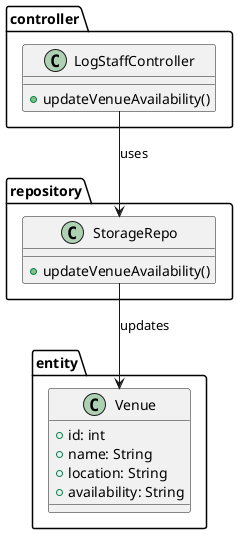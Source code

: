 @startuml
package controller {
    class LogStaffController {
        +updateVenueAvailability()
    }
}

package repository {
    class StorageRepo {
        +updateVenueAvailability()
    }
}

package entity {
    class Venue {
        +id: int
        +name: String
        +location: String
        +availability: String
    }
}

LogStaffController --> StorageRepo : uses
StorageRepo --> Venue : updates
@enduml